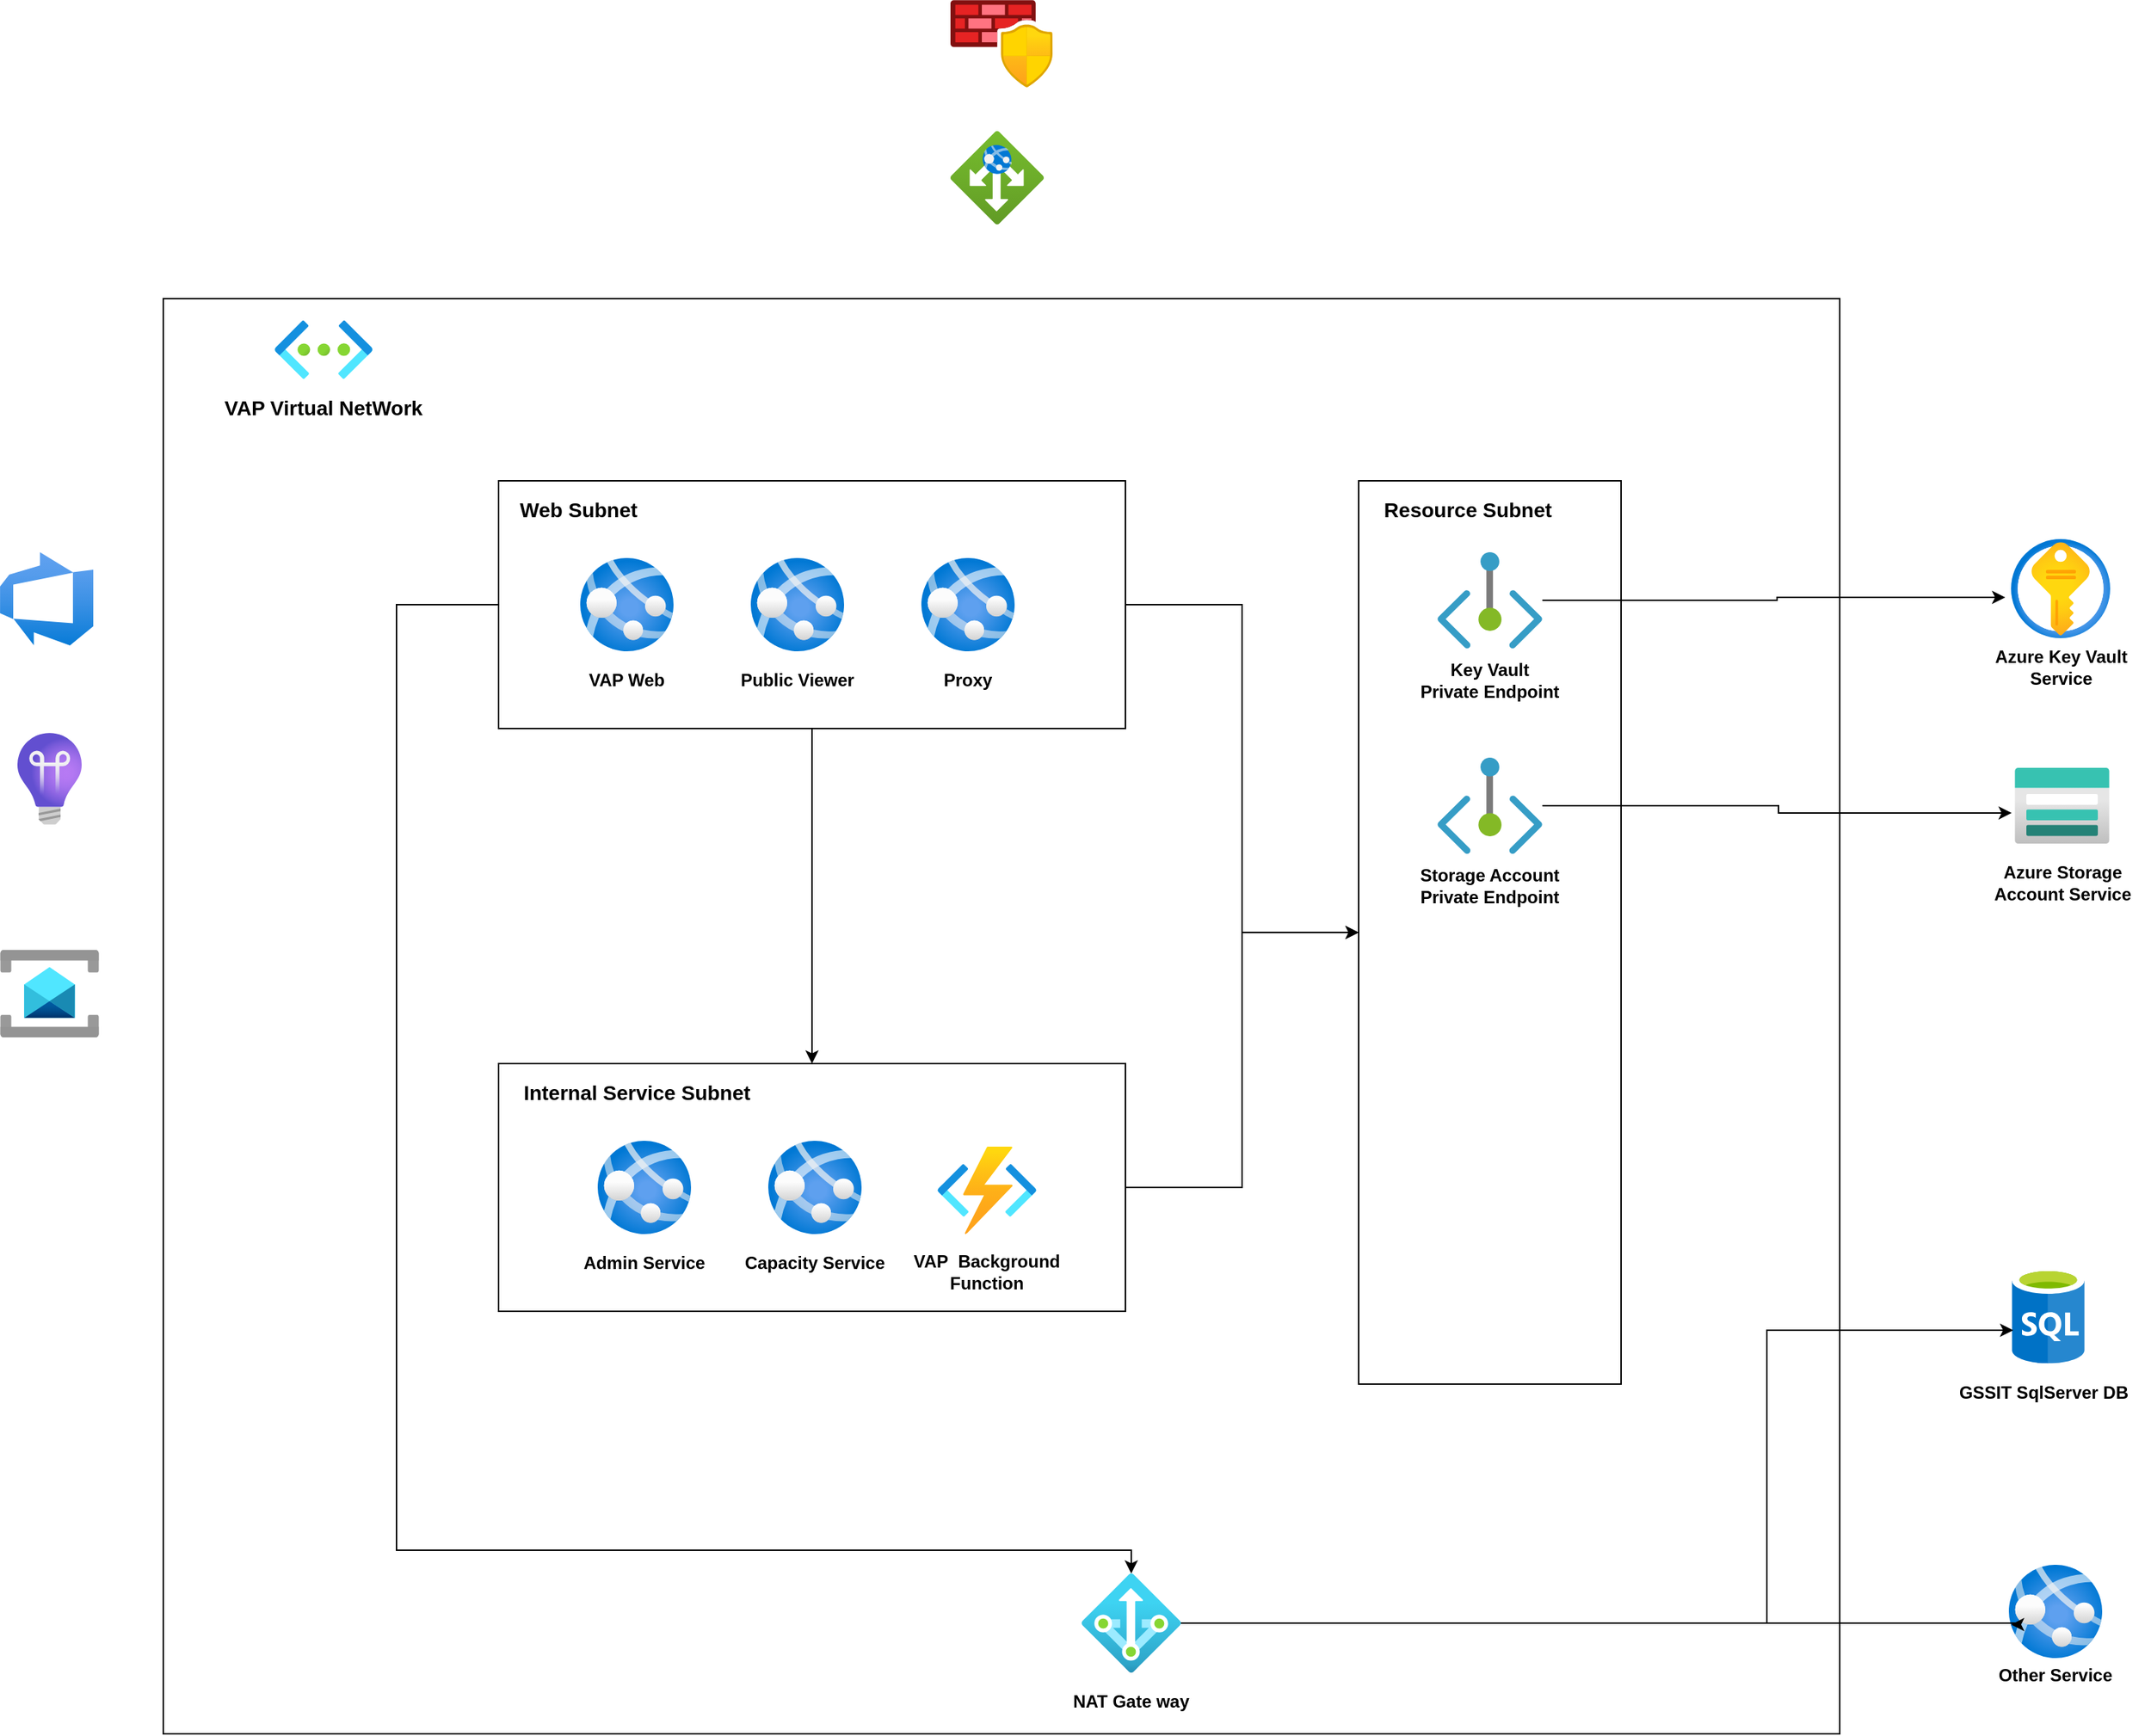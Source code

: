 <mxfile version="22.1.19" type="github">
  <diagram name="Page-1" id="UF1Crgd4uygOObGpyDa0">
    <mxGraphModel dx="2074" dy="1106" grid="1" gridSize="10" guides="1" tooltips="1" connect="1" arrows="1" fold="1" page="1" pageScale="1" pageWidth="850" pageHeight="1100" math="0" shadow="0">
      <root>
        <mxCell id="0" />
        <mxCell id="1" parent="0" />
        <mxCell id="JgmfEdyczE_XzKW3utyb-1" value="" style="rounded=0;whiteSpace=wrap;html=1;" parent="1" vertex="1">
          <mxGeometry x="300" y="255" width="1150" height="985" as="geometry" />
        </mxCell>
        <mxCell id="JgmfEdyczE_XzKW3utyb-2" value="&lt;font style=&quot;font-size: 14px;&quot;&gt;&lt;b&gt;VAP Virtual NetWork&lt;/b&gt;&lt;/font&gt;" style="text;html=1;strokeColor=none;fillColor=none;align=center;verticalAlign=middle;whiteSpace=wrap;rounded=0;" parent="1" vertex="1">
          <mxGeometry x="330" y="310" width="160" height="40" as="geometry" />
        </mxCell>
        <mxCell id="JgmfEdyczE_XzKW3utyb-3" value="" style="image;aspect=fixed;html=1;points=[];align=center;fontSize=12;image=img/lib/azure2/networking/Virtual_Networks.svg;" parent="1" vertex="1">
          <mxGeometry x="376.5" y="270" width="67" height="40" as="geometry" />
        </mxCell>
        <mxCell id="JgmfEdyczE_XzKW3utyb-4" value="" style="image;aspect=fixed;html=1;points=[];align=center;fontSize=12;image=img/lib/azure2/networking/Application_Gateways.svg;" parent="1" vertex="1">
          <mxGeometry x="840" y="140" width="64" height="64" as="geometry" />
        </mxCell>
        <mxCell id="JgmfEdyczE_XzKW3utyb-5" value="" style="image;aspect=fixed;html=1;points=[];align=center;fontSize=12;image=img/lib/azure2/networking/Azure_Firewall_Manager.svg;" parent="1" vertex="1">
          <mxGeometry x="840" y="50" width="70" height="60" as="geometry" />
        </mxCell>
        <mxCell id="JgmfEdyczE_XzKW3utyb-62" style="edgeStyle=orthogonalEdgeStyle;rounded=0;orthogonalLoop=1;jettySize=auto;html=1;" parent="1" source="JgmfEdyczE_XzKW3utyb-6" target="JgmfEdyczE_XzKW3utyb-40" edge="1">
          <mxGeometry relative="1" as="geometry" />
        </mxCell>
        <mxCell id="JgmfEdyczE_XzKW3utyb-66" style="edgeStyle=orthogonalEdgeStyle;rounded=0;orthogonalLoop=1;jettySize=auto;html=1;" parent="1" source="JgmfEdyczE_XzKW3utyb-6" target="JgmfEdyczE_XzKW3utyb-52" edge="1">
          <mxGeometry relative="1" as="geometry">
            <Array as="points">
              <mxPoint x="460" y="465" />
              <mxPoint x="460" y="1114" />
            </Array>
          </mxGeometry>
        </mxCell>
        <mxCell id="JgmfEdyczE_XzKW3utyb-77" style="edgeStyle=orthogonalEdgeStyle;rounded=0;orthogonalLoop=1;jettySize=auto;html=1;entryX=0.5;entryY=0;entryDx=0;entryDy=0;" parent="1" source="JgmfEdyczE_XzKW3utyb-6" target="JgmfEdyczE_XzKW3utyb-15" edge="1">
          <mxGeometry relative="1" as="geometry" />
        </mxCell>
        <mxCell id="JgmfEdyczE_XzKW3utyb-6" value="" style="rounded=0;whiteSpace=wrap;html=1;" parent="1" vertex="1">
          <mxGeometry x="530" y="380" width="430" height="170" as="geometry" />
        </mxCell>
        <mxCell id="JgmfEdyczE_XzKW3utyb-8" value="&lt;font style=&quot;font-size: 14px;&quot;&gt;&lt;b&gt;Web Subnet&lt;/b&gt;&lt;/font&gt;" style="text;html=1;strokeColor=none;fillColor=none;align=center;verticalAlign=middle;whiteSpace=wrap;rounded=0;" parent="1" vertex="1">
          <mxGeometry x="530" y="380" width="110" height="40" as="geometry" />
        </mxCell>
        <mxCell id="JgmfEdyczE_XzKW3utyb-9" value="" style="image;aspect=fixed;html=1;points=[];align=center;fontSize=12;image=img/lib/azure2/app_services/App_Services.svg;" parent="1" vertex="1">
          <mxGeometry x="586" y="433" width="64" height="64" as="geometry" />
        </mxCell>
        <mxCell id="JgmfEdyczE_XzKW3utyb-10" value="&lt;font style=&quot;font-size: 12px;&quot;&gt;&lt;b style=&quot;font-size: 12px;&quot;&gt;VAP Web&lt;/b&gt;&lt;/font&gt;" style="text;html=1;strokeColor=none;fillColor=none;align=center;verticalAlign=middle;whiteSpace=wrap;rounded=0;fontSize=12;" parent="1" vertex="1">
          <mxGeometry x="558" y="497" width="120" height="40" as="geometry" />
        </mxCell>
        <mxCell id="JgmfEdyczE_XzKW3utyb-11" value="" style="image;aspect=fixed;html=1;points=[];align=center;fontSize=12;image=img/lib/azure2/app_services/App_Services.svg;" parent="1" vertex="1">
          <mxGeometry x="703" y="433" width="64" height="64" as="geometry" />
        </mxCell>
        <mxCell id="JgmfEdyczE_XzKW3utyb-12" value="&lt;b&gt;Public Viewer&lt;/b&gt;" style="text;html=1;strokeColor=none;fillColor=none;align=center;verticalAlign=middle;whiteSpace=wrap;rounded=0;fontSize=12;" parent="1" vertex="1">
          <mxGeometry x="670" y="497" width="130" height="40" as="geometry" />
        </mxCell>
        <mxCell id="JgmfEdyczE_XzKW3utyb-13" value="" style="image;aspect=fixed;html=1;points=[];align=center;fontSize=12;image=img/lib/azure2/app_services/App_Services.svg;" parent="1" vertex="1">
          <mxGeometry x="820" y="433" width="64" height="64" as="geometry" />
        </mxCell>
        <mxCell id="JgmfEdyczE_XzKW3utyb-14" value="&lt;b&gt;Proxy&lt;/b&gt;" style="text;html=1;strokeColor=none;fillColor=none;align=center;verticalAlign=middle;whiteSpace=wrap;rounded=0;fontSize=12;" parent="1" vertex="1">
          <mxGeometry x="792" y="497" width="120" height="40" as="geometry" />
        </mxCell>
        <mxCell id="JgmfEdyczE_XzKW3utyb-63" style="edgeStyle=orthogonalEdgeStyle;rounded=0;orthogonalLoop=1;jettySize=auto;html=1;entryX=0;entryY=0.5;entryDx=0;entryDy=0;" parent="1" source="JgmfEdyczE_XzKW3utyb-15" target="JgmfEdyczE_XzKW3utyb-40" edge="1">
          <mxGeometry relative="1" as="geometry" />
        </mxCell>
        <mxCell id="JgmfEdyczE_XzKW3utyb-15" value="" style="rounded=0;whiteSpace=wrap;html=1;" parent="1" vertex="1">
          <mxGeometry x="530" y="780" width="430" height="170" as="geometry" />
        </mxCell>
        <mxCell id="JgmfEdyczE_XzKW3utyb-17" value="" style="image;aspect=fixed;html=1;points=[];align=center;fontSize=12;image=img/lib/azure2/app_services/App_Services.svg;" parent="1" vertex="1">
          <mxGeometry x="598" y="833" width="64" height="64" as="geometry" />
        </mxCell>
        <mxCell id="JgmfEdyczE_XzKW3utyb-18" value="&lt;font style=&quot;font-size: 12px;&quot;&gt;&lt;b style=&quot;font-size: 12px;&quot;&gt;Admin Service&lt;/b&gt;&lt;/font&gt;" style="text;html=1;strokeColor=none;fillColor=none;align=center;verticalAlign=middle;whiteSpace=wrap;rounded=0;fontSize=12;" parent="1" vertex="1">
          <mxGeometry x="570" y="897" width="120" height="40" as="geometry" />
        </mxCell>
        <mxCell id="JgmfEdyczE_XzKW3utyb-19" value="" style="image;aspect=fixed;html=1;points=[];align=center;fontSize=12;image=img/lib/azure2/app_services/App_Services.svg;" parent="1" vertex="1">
          <mxGeometry x="715" y="833" width="64" height="64" as="geometry" />
        </mxCell>
        <mxCell id="JgmfEdyczE_XzKW3utyb-20" value="&lt;b&gt;Capacity Service&lt;/b&gt;" style="text;html=1;strokeColor=none;fillColor=none;align=center;verticalAlign=middle;whiteSpace=wrap;rounded=0;fontSize=12;" parent="1" vertex="1">
          <mxGeometry x="682" y="897" width="130" height="40" as="geometry" />
        </mxCell>
        <mxCell id="JgmfEdyczE_XzKW3utyb-33" value="&lt;font style=&quot;font-size: 14px;&quot;&gt;&lt;b&gt;Internal Service Subnet&lt;/b&gt;&lt;/font&gt;" style="text;html=1;strokeColor=none;fillColor=none;align=center;verticalAlign=middle;whiteSpace=wrap;rounded=0;" parent="1" vertex="1">
          <mxGeometry x="530" y="780" width="190" height="40" as="geometry" />
        </mxCell>
        <mxCell id="JgmfEdyczE_XzKW3utyb-38" value="" style="image;aspect=fixed;html=1;points=[];align=center;fontSize=12;image=img/lib/azure2/compute/Function_Apps.svg;" parent="1" vertex="1">
          <mxGeometry x="831" y="837" width="68" height="60" as="geometry" />
        </mxCell>
        <mxCell id="JgmfEdyczE_XzKW3utyb-39" value="&lt;b&gt;VAP&amp;nbsp; Background Function&lt;/b&gt;" style="text;html=1;strokeColor=none;fillColor=none;align=center;verticalAlign=middle;whiteSpace=wrap;rounded=0;fontSize=12;" parent="1" vertex="1">
          <mxGeometry x="800" y="902.5" width="130" height="40" as="geometry" />
        </mxCell>
        <mxCell id="JgmfEdyczE_XzKW3utyb-40" value="" style="rounded=0;whiteSpace=wrap;html=1;" parent="1" vertex="1">
          <mxGeometry x="1120" y="380" width="180" height="620" as="geometry" />
        </mxCell>
        <mxCell id="JgmfEdyczE_XzKW3utyb-41" value="&lt;font style=&quot;font-size: 14px;&quot;&gt;&lt;b&gt;Resource Subnet&lt;/b&gt;&lt;/font&gt;" style="text;html=1;strokeColor=none;fillColor=none;align=center;verticalAlign=middle;whiteSpace=wrap;rounded=0;" parent="1" vertex="1">
          <mxGeometry x="1120" y="380" width="150" height="40" as="geometry" />
        </mxCell>
        <mxCell id="JgmfEdyczE_XzKW3utyb-44" value="" style="image;aspect=fixed;html=1;points=[];align=center;fontSize=12;image=img/lib/azure2/networking/Private_Endpoint.svg;" parent="1" vertex="1">
          <mxGeometry x="1174" y="429" width="72" height="66" as="geometry" />
        </mxCell>
        <mxCell id="JgmfEdyczE_XzKW3utyb-45" value="&lt;b&gt;Key Vault &lt;br&gt;Private Endpoint&lt;/b&gt;" style="text;html=1;strokeColor=none;fillColor=none;align=center;verticalAlign=middle;whiteSpace=wrap;rounded=0;fontSize=12;" parent="1" vertex="1">
          <mxGeometry x="1150" y="497" width="120" height="40" as="geometry" />
        </mxCell>
        <mxCell id="JgmfEdyczE_XzKW3utyb-46" value="" style="image;aspect=fixed;html=1;points=[];align=center;fontSize=12;image=img/lib/azure2/networking/Private_Endpoint.svg;" parent="1" vertex="1">
          <mxGeometry x="1174" y="570" width="72" height="66" as="geometry" />
        </mxCell>
        <mxCell id="JgmfEdyczE_XzKW3utyb-47" value="&lt;b&gt;Storage Account&lt;br&gt;Private Endpoint&lt;br&gt;&lt;/b&gt;" style="text;html=1;strokeColor=none;fillColor=none;align=center;verticalAlign=middle;whiteSpace=wrap;rounded=0;fontSize=12;" parent="1" vertex="1">
          <mxGeometry x="1150" y="638" width="120" height="40" as="geometry" />
        </mxCell>
        <mxCell id="JgmfEdyczE_XzKW3utyb-50" value="" style="image;aspect=fixed;html=1;points=[];align=center;fontSize=12;image=img/lib/azure2/security/Key_Vaults.svg;" parent="1" vertex="1">
          <mxGeometry x="1567.5" y="420" width="68" height="68" as="geometry" />
        </mxCell>
        <mxCell id="JgmfEdyczE_XzKW3utyb-51" value="" style="image;aspect=fixed;html=1;points=[];align=center;fontSize=12;image=img/lib/azure2/storage/Storage_Accounts.svg;" parent="1" vertex="1">
          <mxGeometry x="1570" y="577" width="65" height="52" as="geometry" />
        </mxCell>
        <mxCell id="JgmfEdyczE_XzKW3utyb-52" value="" style="image;aspect=fixed;html=1;points=[];align=center;fontSize=12;image=img/lib/azure2/networking/NAT.svg;" parent="1" vertex="1">
          <mxGeometry x="930" y="1130" width="68" height="68" as="geometry" />
        </mxCell>
        <mxCell id="JgmfEdyczE_XzKW3utyb-53" value="" style="image;aspect=fixed;html=1;points=[];align=center;fontSize=12;image=img/lib/azure2/devops/Application_Insights.svg;" parent="1" vertex="1">
          <mxGeometry x="200" y="553" width="44" height="63" as="geometry" />
        </mxCell>
        <mxCell id="JgmfEdyczE_XzKW3utyb-54" value="" style="image;aspect=fixed;html=1;points=[];align=center;fontSize=12;image=img/lib/azure2/devops/Azure_DevOps.svg;" parent="1" vertex="1">
          <mxGeometry x="188" y="429" width="64" height="64" as="geometry" />
        </mxCell>
        <mxCell id="JgmfEdyczE_XzKW3utyb-55" value="" style="image;aspect=fixed;html=1;points=[];align=center;fontSize=12;image=img/lib/azure2/integration/Service_Bus.svg;" parent="1" vertex="1">
          <mxGeometry x="188" y="702" width="68" height="60" as="geometry" />
        </mxCell>
        <mxCell id="JgmfEdyczE_XzKW3utyb-56" value="" style="image;sketch=0;aspect=fixed;html=1;points=[];align=center;fontSize=12;image=img/lib/mscae/SQL_Database_generic.svg;" parent="1" vertex="1">
          <mxGeometry x="1568" y="920" width="50" height="65.79" as="geometry" />
        </mxCell>
        <mxCell id="JgmfEdyczE_XzKW3utyb-57" style="edgeStyle=orthogonalEdgeStyle;rounded=0;orthogonalLoop=1;jettySize=auto;html=1;entryX=-0.059;entryY=0.574;entryDx=0;entryDy=0;entryPerimeter=0;" parent="1" source="JgmfEdyczE_XzKW3utyb-44" target="JgmfEdyczE_XzKW3utyb-50" edge="1">
          <mxGeometry relative="1" as="geometry">
            <Array as="points">
              <mxPoint x="1407" y="462" />
              <mxPoint x="1407" y="460" />
            </Array>
          </mxGeometry>
        </mxCell>
        <mxCell id="JgmfEdyczE_XzKW3utyb-58" style="edgeStyle=orthogonalEdgeStyle;rounded=0;orthogonalLoop=1;jettySize=auto;html=1;entryX=-0.031;entryY=0.596;entryDx=0;entryDy=0;entryPerimeter=0;" parent="1" source="JgmfEdyczE_XzKW3utyb-46" target="JgmfEdyczE_XzKW3utyb-51" edge="1">
          <mxGeometry relative="1" as="geometry" />
        </mxCell>
        <mxCell id="JgmfEdyczE_XzKW3utyb-59" value="&lt;b&gt;Azure Key Vault Service&lt;br&gt;&lt;/b&gt;" style="text;html=1;strokeColor=none;fillColor=none;align=center;verticalAlign=middle;whiteSpace=wrap;rounded=0;fontSize=12;" parent="1" vertex="1">
          <mxGeometry x="1541.5" y="488" width="120" height="40" as="geometry" />
        </mxCell>
        <mxCell id="JgmfEdyczE_XzKW3utyb-60" value="&lt;b&gt;Azure Storage Account Service&lt;br&gt;&lt;/b&gt;" style="text;html=1;strokeColor=none;fillColor=none;align=center;verticalAlign=middle;whiteSpace=wrap;rounded=0;fontSize=12;" parent="1" vertex="1">
          <mxGeometry x="1542.5" y="636" width="120" height="40" as="geometry" />
        </mxCell>
        <mxCell id="JgmfEdyczE_XzKW3utyb-69" value="&lt;font style=&quot;font-size: 12px;&quot;&gt;&lt;b style=&quot;font-size: 12px;&quot;&gt;NAT Gate way&lt;/b&gt;&lt;/font&gt;" style="text;html=1;strokeColor=none;fillColor=none;align=center;verticalAlign=middle;whiteSpace=wrap;rounded=0;fontSize=12;" parent="1" vertex="1">
          <mxGeometry x="904" y="1198" width="120" height="40" as="geometry" />
        </mxCell>
        <mxCell id="JgmfEdyczE_XzKW3utyb-70" value="&lt;font style=&quot;font-size: 12px;&quot;&gt;&lt;b style=&quot;font-size: 12px;&quot;&gt;GSSIT SqlServer DB&lt;/b&gt;&lt;/font&gt;" style="text;html=1;strokeColor=none;fillColor=none;align=center;verticalAlign=middle;whiteSpace=wrap;rounded=0;fontSize=12;" parent="1" vertex="1">
          <mxGeometry x="1530" y="985.79" width="120" height="40" as="geometry" />
        </mxCell>
        <mxCell id="JgmfEdyczE_XzKW3utyb-73" value="" style="image;aspect=fixed;html=1;points=[];align=center;fontSize=12;image=img/lib/azure2/app_services/App_Services.svg;" parent="1" vertex="1">
          <mxGeometry x="1566" y="1124" width="64" height="64" as="geometry" />
        </mxCell>
        <mxCell id="JgmfEdyczE_XzKW3utyb-74" value="&lt;b&gt;Other Service&lt;/b&gt;" style="text;html=1;strokeColor=none;fillColor=none;align=center;verticalAlign=middle;whiteSpace=wrap;rounded=0;fontSize=12;" parent="1" vertex="1">
          <mxGeometry x="1532.5" y="1180" width="130" height="40" as="geometry" />
        </mxCell>
        <mxCell id="JgmfEdyczE_XzKW3utyb-75" style="edgeStyle=orthogonalEdgeStyle;rounded=0;orthogonalLoop=1;jettySize=auto;html=1;entryX=0.02;entryY=0.654;entryDx=0;entryDy=0;entryPerimeter=0;" parent="1" source="JgmfEdyczE_XzKW3utyb-52" target="JgmfEdyczE_XzKW3utyb-56" edge="1">
          <mxGeometry relative="1" as="geometry">
            <Array as="points">
              <mxPoint x="1400" y="1164" />
              <mxPoint x="1400" y="963" />
            </Array>
          </mxGeometry>
        </mxCell>
        <mxCell id="JgmfEdyczE_XzKW3utyb-76" style="edgeStyle=orthogonalEdgeStyle;rounded=0;orthogonalLoop=1;jettySize=auto;html=1;entryX=0.023;entryY=0.641;entryDx=0;entryDy=0;entryPerimeter=0;" parent="1" source="JgmfEdyczE_XzKW3utyb-52" target="JgmfEdyczE_XzKW3utyb-73" edge="1">
          <mxGeometry relative="1" as="geometry">
            <Array as="points">
              <mxPoint x="1573" y="1164" />
            </Array>
          </mxGeometry>
        </mxCell>
      </root>
    </mxGraphModel>
  </diagram>
</mxfile>
